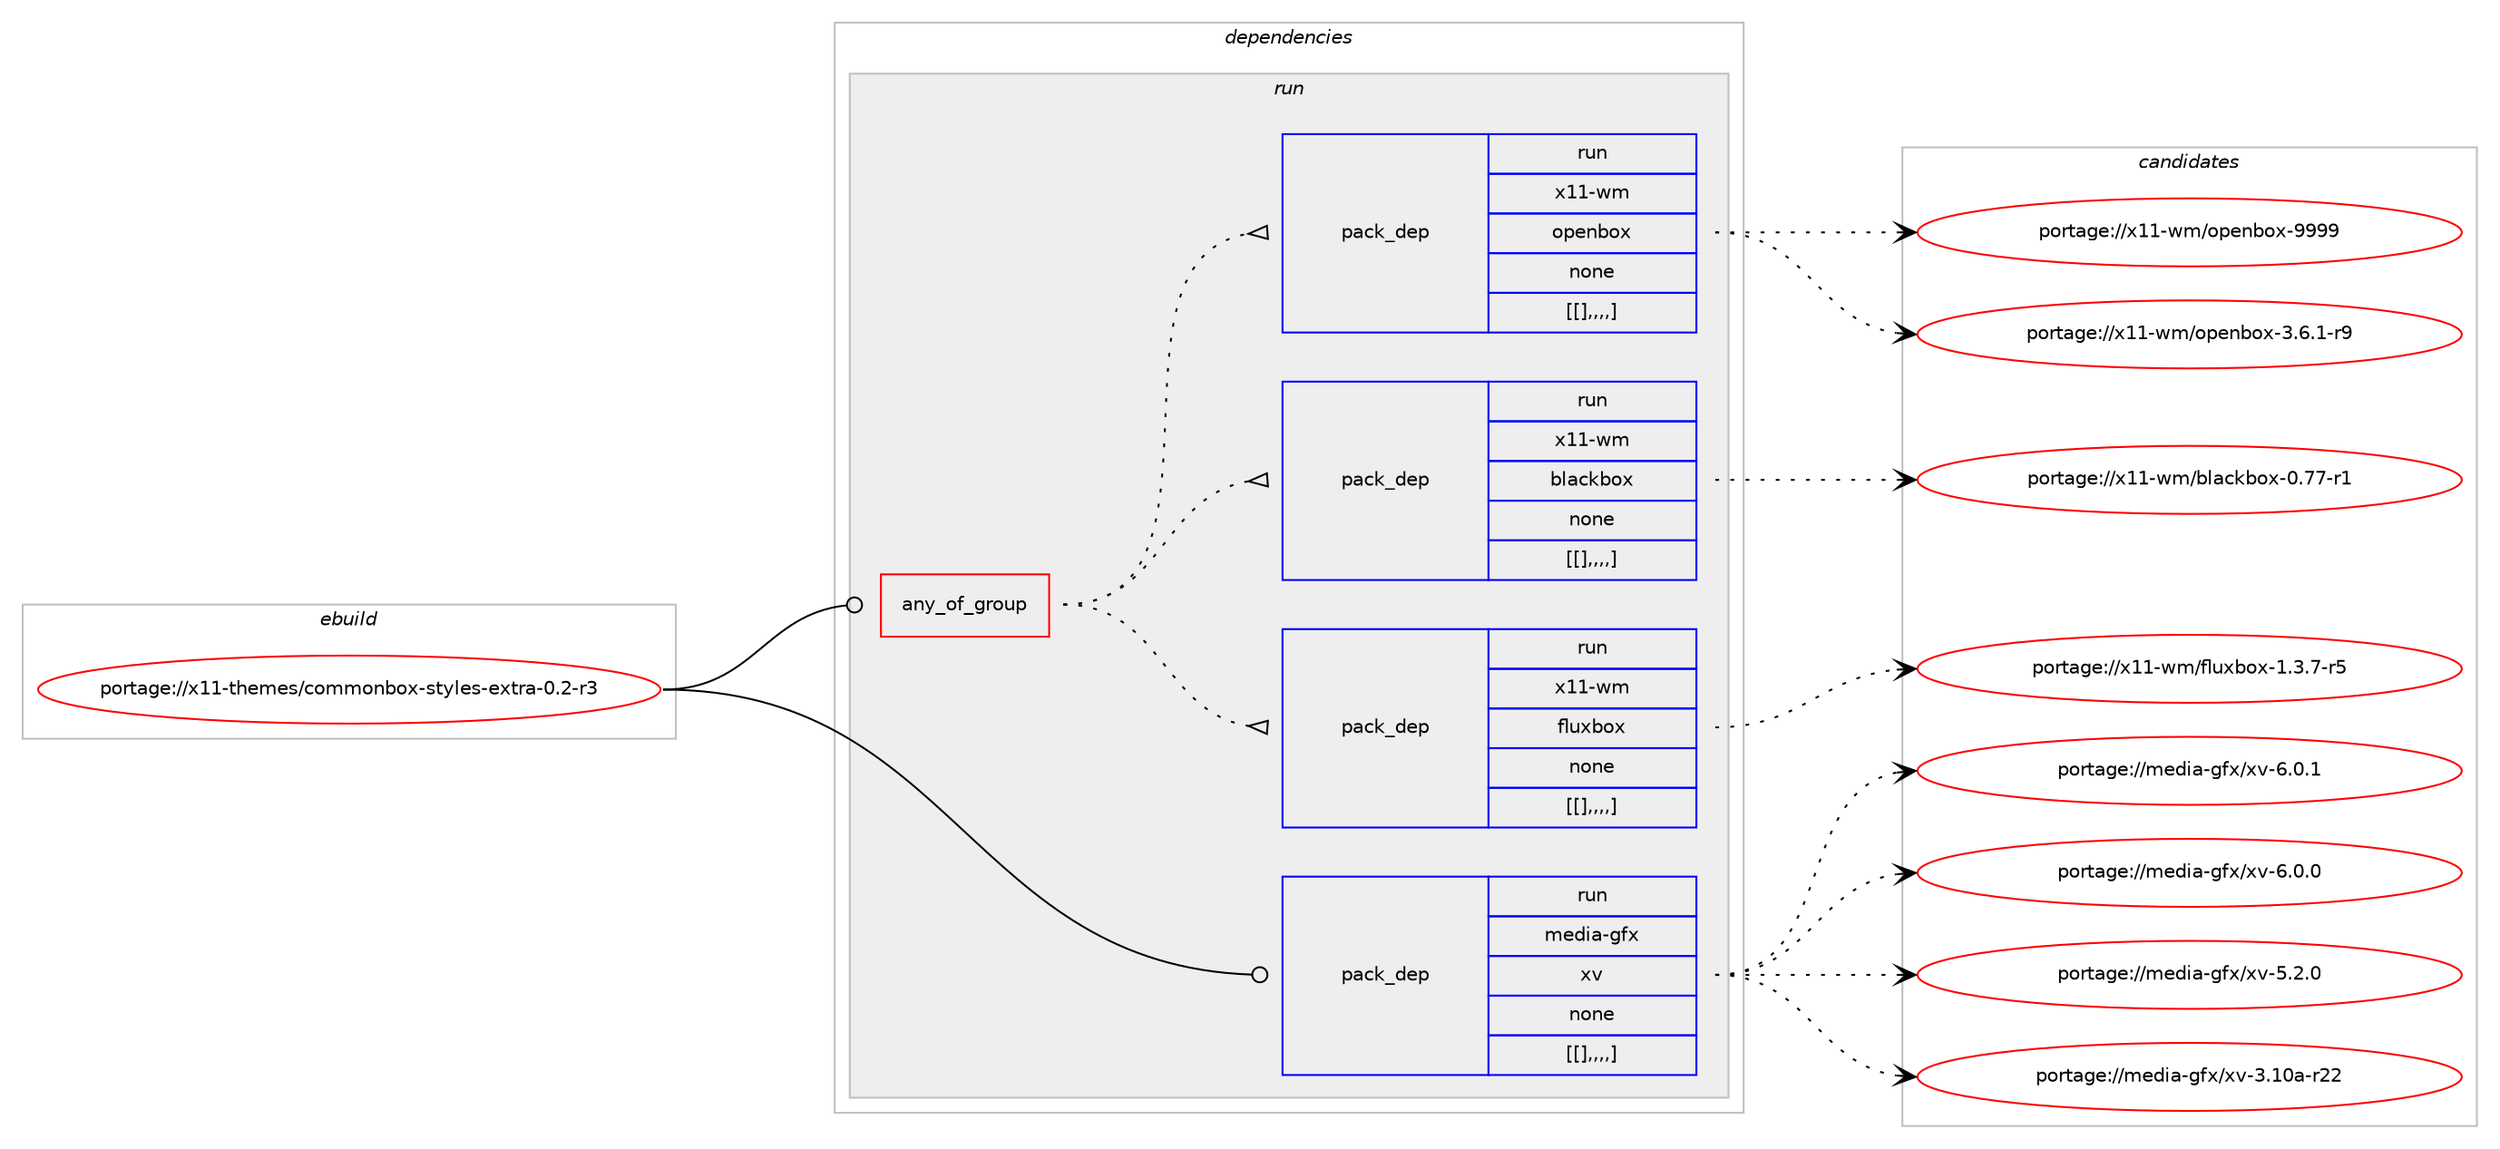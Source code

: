 digraph prolog {

# *************
# Graph options
# *************

newrank=true;
concentrate=true;
compound=true;
graph [rankdir=LR,fontname=Helvetica,fontsize=10,ranksep=1.5];#, ranksep=2.5, nodesep=0.2];
edge  [arrowhead=vee];
node  [fontname=Helvetica,fontsize=10];

# **********
# The ebuild
# **********

subgraph cluster_leftcol {
color=gray;
label=<<i>ebuild</i>>;
id [label="portage://x11-themes/commonbox-styles-extra-0.2-r3", color=red, width=4, href="../x11-themes/commonbox-styles-extra-0.2-r3.svg"];
}

# ****************
# The dependencies
# ****************

subgraph cluster_midcol {
color=gray;
label=<<i>dependencies</i>>;
subgraph cluster_compile {
fillcolor="#eeeeee";
style=filled;
label=<<i>compile</i>>;
}
subgraph cluster_compileandrun {
fillcolor="#eeeeee";
style=filled;
label=<<i>compile and run</i>>;
}
subgraph cluster_run {
fillcolor="#eeeeee";
style=filled;
label=<<i>run</i>>;
subgraph any143 {
dependency2481 [label=<<TABLE BORDER="0" CELLBORDER="1" CELLSPACING="0" CELLPADDING="4"><TR><TD CELLPADDING="10">any_of_group</TD></TR></TABLE>>, shape=none, color=red];subgraph pack2015 {
dependency2482 [label=<<TABLE BORDER="0" CELLBORDER="1" CELLSPACING="0" CELLPADDING="4" WIDTH="220"><TR><TD ROWSPAN="6" CELLPADDING="30">pack_dep</TD></TR><TR><TD WIDTH="110">run</TD></TR><TR><TD>x11-wm</TD></TR><TR><TD>fluxbox</TD></TR><TR><TD>none</TD></TR><TR><TD>[[],,,,]</TD></TR></TABLE>>, shape=none, color=blue];
}
dependency2481:e -> dependency2482:w [weight=20,style="dotted",arrowhead="oinv"];
subgraph pack2016 {
dependency2483 [label=<<TABLE BORDER="0" CELLBORDER="1" CELLSPACING="0" CELLPADDING="4" WIDTH="220"><TR><TD ROWSPAN="6" CELLPADDING="30">pack_dep</TD></TR><TR><TD WIDTH="110">run</TD></TR><TR><TD>x11-wm</TD></TR><TR><TD>blackbox</TD></TR><TR><TD>none</TD></TR><TR><TD>[[],,,,]</TD></TR></TABLE>>, shape=none, color=blue];
}
dependency2481:e -> dependency2483:w [weight=20,style="dotted",arrowhead="oinv"];
subgraph pack2017 {
dependency2484 [label=<<TABLE BORDER="0" CELLBORDER="1" CELLSPACING="0" CELLPADDING="4" WIDTH="220"><TR><TD ROWSPAN="6" CELLPADDING="30">pack_dep</TD></TR><TR><TD WIDTH="110">run</TD></TR><TR><TD>x11-wm</TD></TR><TR><TD>openbox</TD></TR><TR><TD>none</TD></TR><TR><TD>[[],,,,]</TD></TR></TABLE>>, shape=none, color=blue];
}
dependency2481:e -> dependency2484:w [weight=20,style="dotted",arrowhead="oinv"];
}
id:e -> dependency2481:w [weight=20,style="solid",arrowhead="odot"];
subgraph pack2018 {
dependency2485 [label=<<TABLE BORDER="0" CELLBORDER="1" CELLSPACING="0" CELLPADDING="4" WIDTH="220"><TR><TD ROWSPAN="6" CELLPADDING="30">pack_dep</TD></TR><TR><TD WIDTH="110">run</TD></TR><TR><TD>media-gfx</TD></TR><TR><TD>xv</TD></TR><TR><TD>none</TD></TR><TR><TD>[[],,,,]</TD></TR></TABLE>>, shape=none, color=blue];
}
id:e -> dependency2485:w [weight=20,style="solid",arrowhead="odot"];
}
}

# **************
# The candidates
# **************

subgraph cluster_choices {
rank=same;
color=gray;
label=<<i>candidates</i>>;

subgraph choice2015 {
color=black;
nodesep=1;
choice12049494511910947102108117120981111204549465146554511453 [label="portage://x11-wm/fluxbox-1.3.7-r5", color=red, width=4,href="../x11-wm/fluxbox-1.3.7-r5.svg"];
dependency2482:e -> choice12049494511910947102108117120981111204549465146554511453:w [style=dotted,weight="100"];
}
subgraph choice2016 {
color=black;
nodesep=1;
choice120494945119109479810897991079811112045484655554511449 [label="portage://x11-wm/blackbox-0.77-r1", color=red, width=4,href="../x11-wm/blackbox-0.77-r1.svg"];
dependency2483:e -> choice120494945119109479810897991079811112045484655554511449:w [style=dotted,weight="100"];
}
subgraph choice2017 {
color=black;
nodesep=1;
choice12049494511910947111112101110981111204557575757 [label="portage://x11-wm/openbox-9999", color=red, width=4,href="../x11-wm/openbox-9999.svg"];
choice12049494511910947111112101110981111204551465446494511457 [label="portage://x11-wm/openbox-3.6.1-r9", color=red, width=4,href="../x11-wm/openbox-3.6.1-r9.svg"];
dependency2484:e -> choice12049494511910947111112101110981111204557575757:w [style=dotted,weight="100"];
dependency2484:e -> choice12049494511910947111112101110981111204551465446494511457:w [style=dotted,weight="100"];
}
subgraph choice2018 {
color=black;
nodesep=1;
choice109101100105974510310212047120118455446484649 [label="portage://media-gfx/xv-6.0.1", color=red, width=4,href="../media-gfx/xv-6.0.1.svg"];
choice109101100105974510310212047120118455446484648 [label="portage://media-gfx/xv-6.0.0", color=red, width=4,href="../media-gfx/xv-6.0.0.svg"];
choice109101100105974510310212047120118455346504648 [label="portage://media-gfx/xv-5.2.0", color=red, width=4,href="../media-gfx/xv-5.2.0.svg"];
choice109101100105974510310212047120118455146494897451145050 [label="portage://media-gfx/xv-3.10a-r22", color=red, width=4,href="../media-gfx/xv-3.10a-r22.svg"];
dependency2485:e -> choice109101100105974510310212047120118455446484649:w [style=dotted,weight="100"];
dependency2485:e -> choice109101100105974510310212047120118455446484648:w [style=dotted,weight="100"];
dependency2485:e -> choice109101100105974510310212047120118455346504648:w [style=dotted,weight="100"];
dependency2485:e -> choice109101100105974510310212047120118455146494897451145050:w [style=dotted,weight="100"];
}
}

}
